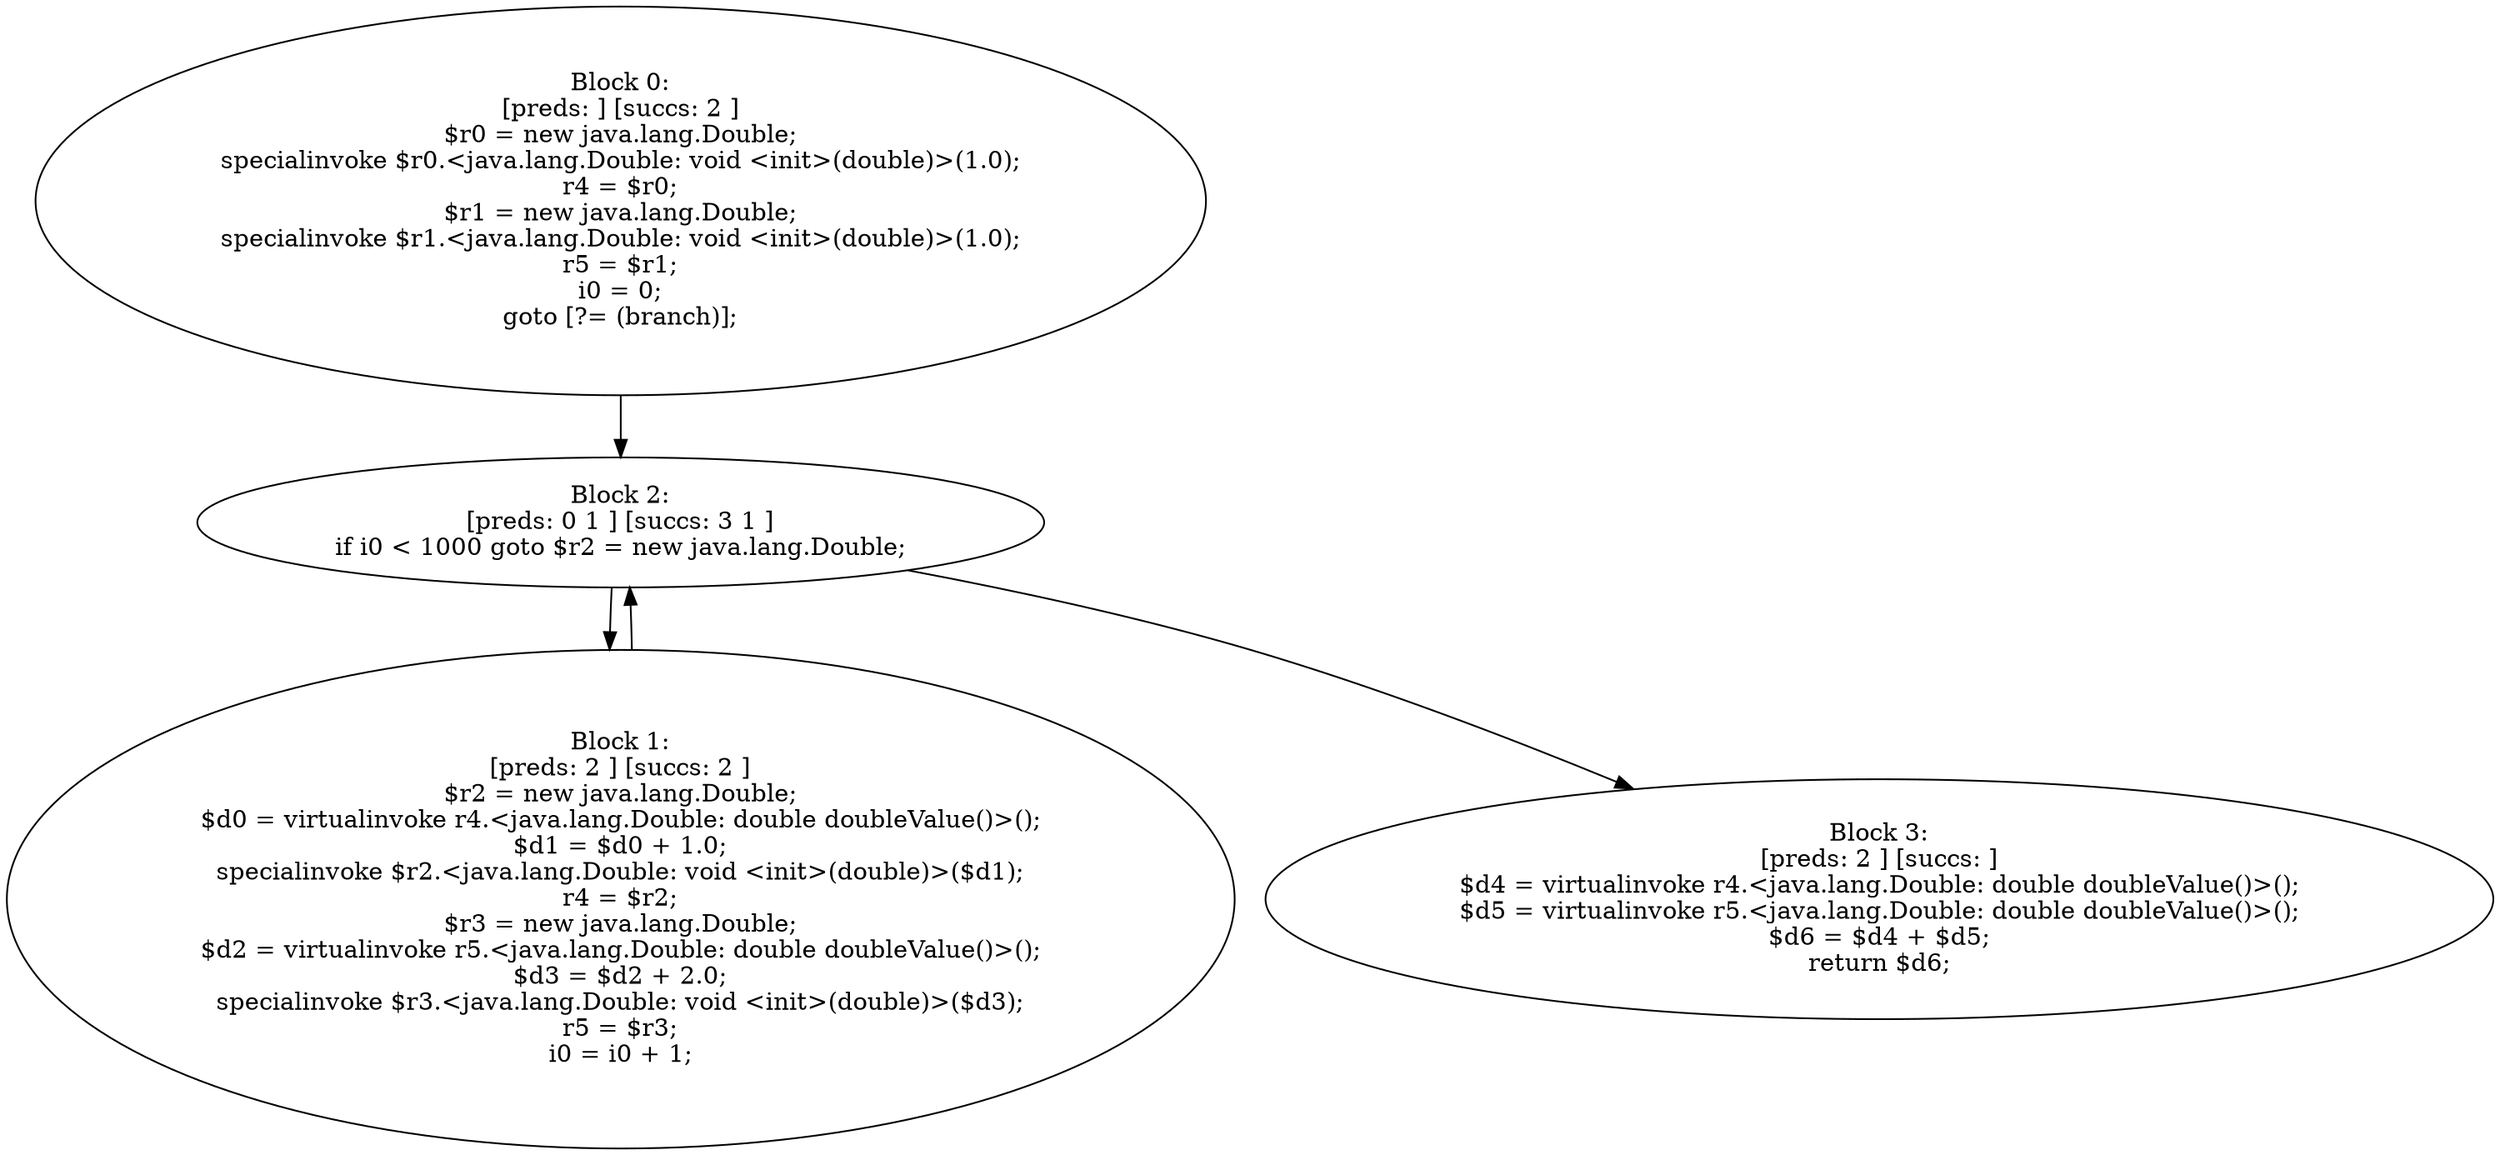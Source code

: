 digraph "unitGraph" {
    "Block 0:
[preds: ] [succs: 2 ]
$r0 = new java.lang.Double;
specialinvoke $r0.<java.lang.Double: void <init>(double)>(1.0);
r4 = $r0;
$r1 = new java.lang.Double;
specialinvoke $r1.<java.lang.Double: void <init>(double)>(1.0);
r5 = $r1;
i0 = 0;
goto [?= (branch)];
"
    "Block 1:
[preds: 2 ] [succs: 2 ]
$r2 = new java.lang.Double;
$d0 = virtualinvoke r4.<java.lang.Double: double doubleValue()>();
$d1 = $d0 + 1.0;
specialinvoke $r2.<java.lang.Double: void <init>(double)>($d1);
r4 = $r2;
$r3 = new java.lang.Double;
$d2 = virtualinvoke r5.<java.lang.Double: double doubleValue()>();
$d3 = $d2 + 2.0;
specialinvoke $r3.<java.lang.Double: void <init>(double)>($d3);
r5 = $r3;
i0 = i0 + 1;
"
    "Block 2:
[preds: 0 1 ] [succs: 3 1 ]
if i0 < 1000 goto $r2 = new java.lang.Double;
"
    "Block 3:
[preds: 2 ] [succs: ]
$d4 = virtualinvoke r4.<java.lang.Double: double doubleValue()>();
$d5 = virtualinvoke r5.<java.lang.Double: double doubleValue()>();
$d6 = $d4 + $d5;
return $d6;
"
    "Block 0:
[preds: ] [succs: 2 ]
$r0 = new java.lang.Double;
specialinvoke $r0.<java.lang.Double: void <init>(double)>(1.0);
r4 = $r0;
$r1 = new java.lang.Double;
specialinvoke $r1.<java.lang.Double: void <init>(double)>(1.0);
r5 = $r1;
i0 = 0;
goto [?= (branch)];
"->"Block 2:
[preds: 0 1 ] [succs: 3 1 ]
if i0 < 1000 goto $r2 = new java.lang.Double;
";
    "Block 1:
[preds: 2 ] [succs: 2 ]
$r2 = new java.lang.Double;
$d0 = virtualinvoke r4.<java.lang.Double: double doubleValue()>();
$d1 = $d0 + 1.0;
specialinvoke $r2.<java.lang.Double: void <init>(double)>($d1);
r4 = $r2;
$r3 = new java.lang.Double;
$d2 = virtualinvoke r5.<java.lang.Double: double doubleValue()>();
$d3 = $d2 + 2.0;
specialinvoke $r3.<java.lang.Double: void <init>(double)>($d3);
r5 = $r3;
i0 = i0 + 1;
"->"Block 2:
[preds: 0 1 ] [succs: 3 1 ]
if i0 < 1000 goto $r2 = new java.lang.Double;
";
    "Block 2:
[preds: 0 1 ] [succs: 3 1 ]
if i0 < 1000 goto $r2 = new java.lang.Double;
"->"Block 3:
[preds: 2 ] [succs: ]
$d4 = virtualinvoke r4.<java.lang.Double: double doubleValue()>();
$d5 = virtualinvoke r5.<java.lang.Double: double doubleValue()>();
$d6 = $d4 + $d5;
return $d6;
";
    "Block 2:
[preds: 0 1 ] [succs: 3 1 ]
if i0 < 1000 goto $r2 = new java.lang.Double;
"->"Block 1:
[preds: 2 ] [succs: 2 ]
$r2 = new java.lang.Double;
$d0 = virtualinvoke r4.<java.lang.Double: double doubleValue()>();
$d1 = $d0 + 1.0;
specialinvoke $r2.<java.lang.Double: void <init>(double)>($d1);
r4 = $r2;
$r3 = new java.lang.Double;
$d2 = virtualinvoke r5.<java.lang.Double: double doubleValue()>();
$d3 = $d2 + 2.0;
specialinvoke $r3.<java.lang.Double: void <init>(double)>($d3);
r5 = $r3;
i0 = i0 + 1;
";
}
